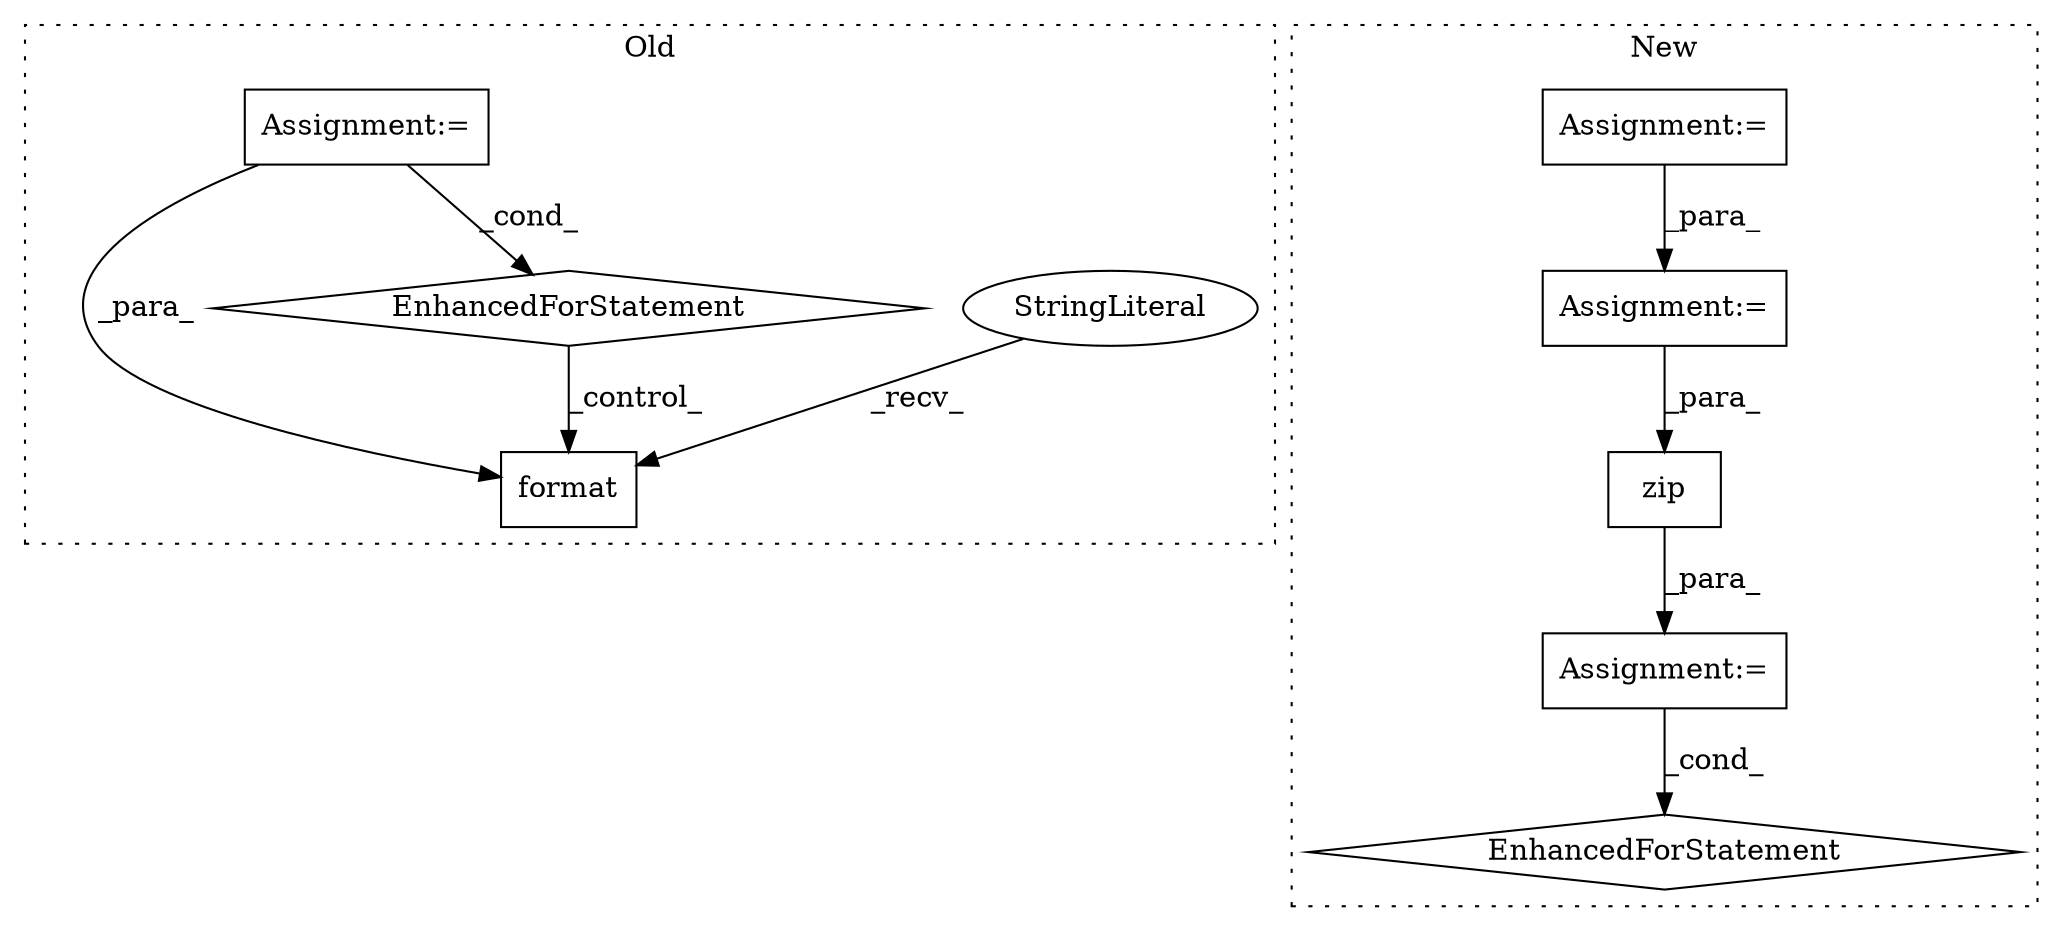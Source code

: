 digraph G {
subgraph cluster0 {
1 [label="format" a="32" s="2456,2478" l="7,1" shape="box"];
3 [label="StringLiteral" a="45" s="2449" l="6" shape="ellipse"];
7 [label="Assignment:=" a="7" s="453" l="3" shape="box"];
8 [label="EnhancedForStatement" a="70" s="2338,2417" l="61,2" shape="diamond"];
label = "Old";
style="dotted";
}
subgraph cluster1 {
2 [label="zip" a="32" s="2211,2227" l="4,1" shape="box"];
4 [label="Assignment:=" a="7" s="2135,2228" l="57,2" shape="box"];
5 [label="EnhancedForStatement" a="70" s="2135,2228" l="57,2" shape="diamond"];
6 [label="Assignment:=" a="7" s="2088" l="1" shape="box"];
9 [label="Assignment:=" a="7" s="1998" l="1" shape="box"];
label = "New";
style="dotted";
}
2 -> 4 [label="_para_"];
3 -> 1 [label="_recv_"];
4 -> 5 [label="_cond_"];
6 -> 2 [label="_para_"];
7 -> 8 [label="_cond_"];
7 -> 1 [label="_para_"];
8 -> 1 [label="_control_"];
9 -> 6 [label="_para_"];
}